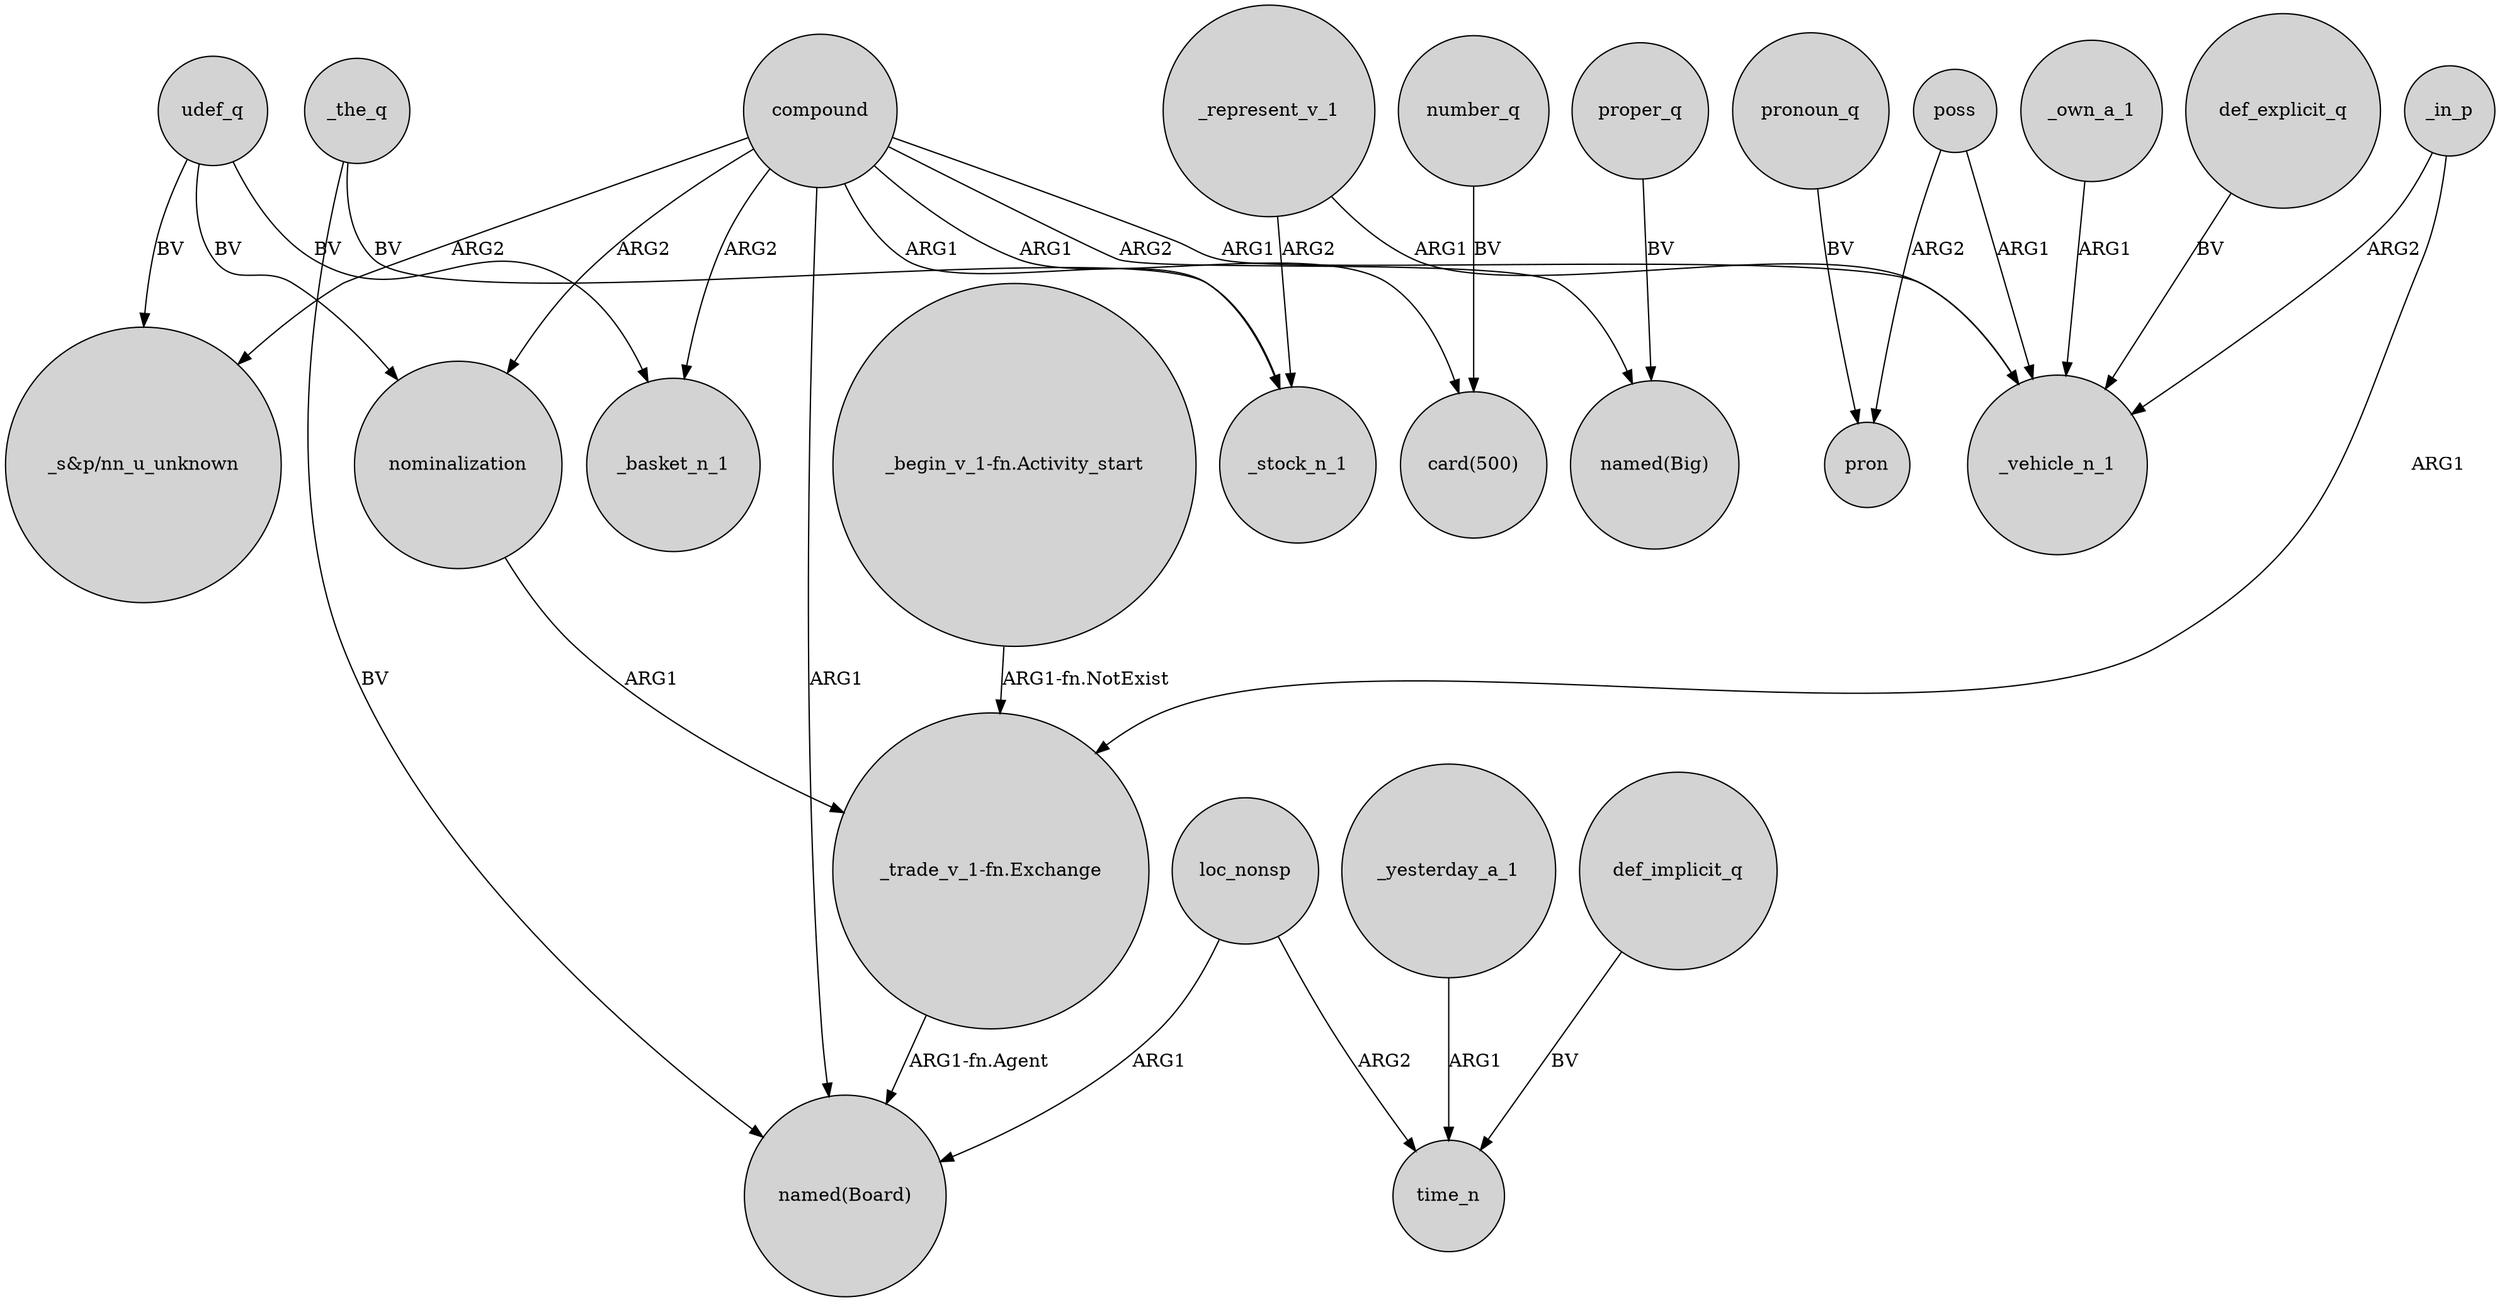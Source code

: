 digraph {
	node [shape=circle style=filled]
	udef_q -> _basket_n_1 [label=BV]
	_the_q -> "named(Board)" [label=BV]
	_yesterday_a_1 -> time_n [label=ARG1]
	loc_nonsp -> "named(Board)" [label=ARG1]
	poss -> pron [label=ARG2]
	udef_q -> "_s&p/nn_u_unknown" [label=BV]
	_the_q -> _stock_n_1 [label=BV]
	_in_p -> "_trade_v_1-fn.Exchange" [label=ARG1]
	_own_a_1 -> _vehicle_n_1 [label=ARG1]
	compound -> _stock_n_1 [label=ARG1]
	compound -> nominalization [label=ARG2]
	def_explicit_q -> _vehicle_n_1 [label=BV]
	compound -> _vehicle_n_1 [label=ARG1]
	_represent_v_1 -> _vehicle_n_1 [label=ARG1]
	loc_nonsp -> time_n [label=ARG2]
	compound -> "card(500)" [label=ARG1]
	number_q -> "card(500)" [label=BV]
	pronoun_q -> pron [label=BV]
	compound -> "named(Board)" [label=ARG1]
	_in_p -> _vehicle_n_1 [label=ARG2]
	_represent_v_1 -> _stock_n_1 [label=ARG2]
	compound -> "_s&p/nn_u_unknown" [label=ARG2]
	udef_q -> nominalization [label=BV]
	"_begin_v_1-fn.Activity_start" -> "_trade_v_1-fn.Exchange" [label="ARG1-fn.NotExist"]
	"_trade_v_1-fn.Exchange" -> "named(Board)" [label="ARG1-fn.Agent"]
	nominalization -> "_trade_v_1-fn.Exchange" [label=ARG1]
	compound -> "named(Big)" [label=ARG2]
	poss -> _vehicle_n_1 [label=ARG1]
	compound -> _basket_n_1 [label=ARG2]
	def_implicit_q -> time_n [label=BV]
	proper_q -> "named(Big)" [label=BV]
}
